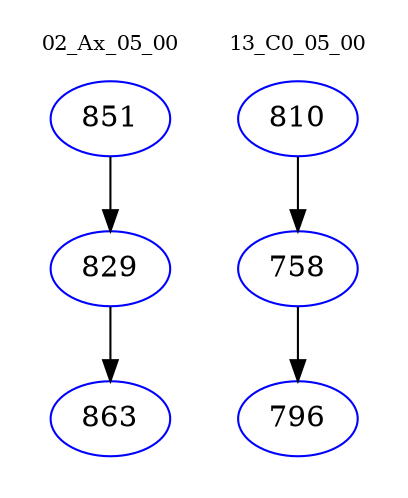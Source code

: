 digraph{
subgraph cluster_0 {
color = white
label = "02_Ax_05_00";
fontsize=10;
T0_851 [label="851", color="blue"]
T0_851 -> T0_829 [color="black"]
T0_829 [label="829", color="blue"]
T0_829 -> T0_863 [color="black"]
T0_863 [label="863", color="blue"]
}
subgraph cluster_1 {
color = white
label = "13_C0_05_00";
fontsize=10;
T1_810 [label="810", color="blue"]
T1_810 -> T1_758 [color="black"]
T1_758 [label="758", color="blue"]
T1_758 -> T1_796 [color="black"]
T1_796 [label="796", color="blue"]
}
}
